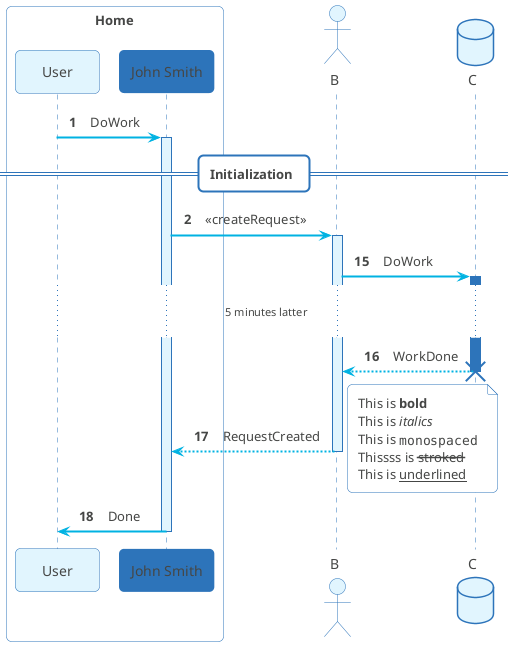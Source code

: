 @startuml
skinparam ParticipantPadding 5
skinparam BoxPadding 5
skinparam Padding 5
skinparam sequenceArrowThickness 2
skinparam roundcorner 10
skinparam maxmessagesize 200
skinparam shadowing false
skinparam DefaultFontColor #454645
skinparam NoteBorderColor #2D74BA
skinparam NoteBackgroundColor #FFFFFF
skinparam DatabaseBorderColor #2D74BA
skinparam DatabaseBackgroundColor #E1F5FE
skinparam minClassWidth 70
skinparam sequence {
ArrowColor #00b2e2
ArrowThickness 2

DividerBorderColor #2D74BA
DividerBackgroundColor #FFFFFF

ActorBorderColor #2D74BA
ActorBackgroundColor #E1F5FE

LifeLineBorderColor #2D74BA
LifeLineBackgroundColor #E1F5FE

ParticipantBorderColor #2D74BA
ParticipantBackgroundColor #E1F5FE

BoxBorderColor #2D74BA
BoxBackgroundColor #FFFFFF
}

autonumber
box "Home" 
  participant User 
  participant "John Smith" as A #2D74BA
end box
actor B
database C

User -> A: DoWork 
activate A
== Initialization ==

A -> B: << createRequest >>
activate B
autonumber 15
B -> C: DoWork
activate C  #2D74BA
...5 minutes latter...
C --> B: WorkDone
destroy C
B --> A: RequestCreated
deactivate B
note right 
  This is **bold**
  This is //italics//
  This is ""monospaced""
  Thissss is --stroked--
  This is __underlined__
end note
A -> User: Done
deactivate A
@enduml
